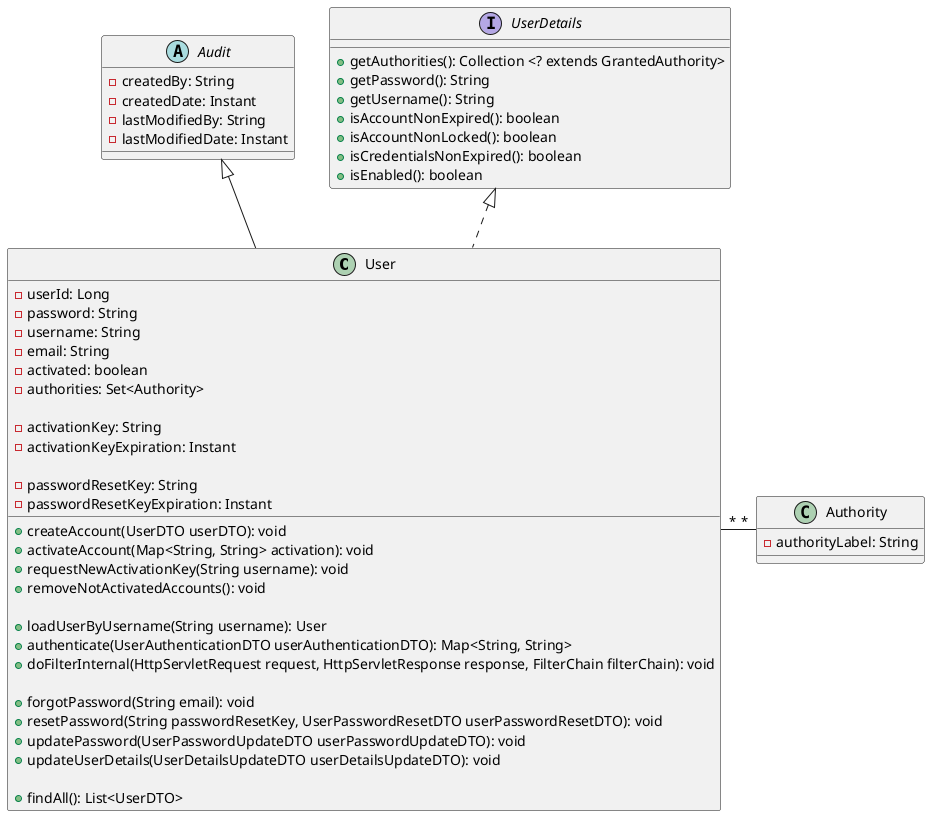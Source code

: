 @startuml shopclassdiagram

User "*" -right- "*" Authority

abstract class Audit {
    - createdBy: String
    - createdDate: Instant
    - lastModifiedBy: String
    - lastModifiedDate: Instant
}

interface UserDetails {
    + getAuthorities(): Collection <? extends GrantedAuthority>
    + getPassword(): String
    + getUsername(): String
    + isAccountNonExpired(): boolean
    + isAccountNonLocked(): boolean
    + isCredentialsNonExpired(): boolean
    + isEnabled(): boolean
}

class User extends Audit
class User implements UserDetails
class User {
    - userId: Long
    - password: String
    - username: String  
    - email: String
    - activated: boolean
    - authorities: Set<Authority>

    - activationKey: String
    - activationKeyExpiration: Instant

    - passwordResetKey: String
    - passwordResetKeyExpiration: Instant

    + createAccount(UserDTO userDTO): void
    + activateAccount(Map<String, String> activation): void
    + requestNewActivationKey(String username): void
    + removeNotActivatedAccounts(): void

    + loadUserByUsername(String username): User
    + authenticate(UserAuthenticationDTO userAuthenticationDTO): Map<String, String>
    + doFilterInternal(HttpServletRequest request, HttpServletResponse response, FilterChain filterChain): void

    + forgotPassword(String email): void
    + resetPassword(String passwordResetKey, UserPasswordResetDTO userPasswordResetDTO): void
    + updatePassword(UserPasswordUpdateDTO userPasswordUpdateDTO): void
    + updateUserDetails(UserDetailsUpdateDTO userDetailsUpdateDTO): void

    + findAll(): List<UserDTO>
}

class Authority {
    - authorityLabel: String
}

@enduml